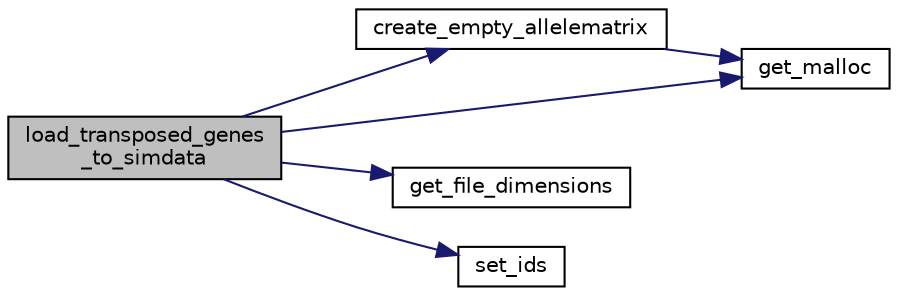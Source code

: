 digraph "load_transposed_genes_to_simdata"
{
 // LATEX_PDF_SIZE
  edge [fontname="Helvetica",fontsize="10",labelfontname="Helvetica",labelfontsize="10"];
  node [fontname="Helvetica",fontsize="10",shape=record];
  rankdir="LR";
  Node1 [label="load_transposed_genes\l_to_simdata",height=0.2,width=0.4,color="black", fillcolor="grey75", style="filled", fontcolor="black",tooltip="Populates a SimData combination with marker allele data."];
  Node1 -> Node2 [color="midnightblue",fontsize="10",style="solid",fontname="Helvetica"];
  Node2 [label="create_empty_allelematrix",height=0.2,width=0.4,color="black", fillcolor="white", style="filled",URL="$group__loaders.html#gaa7eaf69609ea4cb99cf61c9ac4e8f9fd",tooltip="Creator for an empty AlleleMatrix object of a given size."];
  Node2 -> Node3 [color="midnightblue",fontsize="10",style="solid",fontname="Helvetica"];
  Node3 [label="get_malloc",height=0.2,width=0.4,color="black", fillcolor="white", style="filled",URL="$group__supporters.html#ga08d9e7703e6779d2122baa4309fca0ab",tooltip="Replace calls to malloc direct with this function, which errors and exits with status 2 if memory all..."];
  Node1 -> Node4 [color="midnightblue",fontsize="10",style="solid",fontname="Helvetica"];
  Node4 [label="get_file_dimensions",height=0.2,width=0.4,color="black", fillcolor="white", style="filled",URL="$group__supporters.html#ga392c23248f22e9faf085198dbb1d8711",tooltip="Opens a table file and reads the number of columns and rows (including headers) separated by sep into..."];
  Node1 -> Node3 [color="midnightblue",fontsize="10",style="solid",fontname="Helvetica"];
  Node1 -> Node5 [color="midnightblue",fontsize="10",style="solid",fontname="Helvetica"];
  Node5 [label="set_ids",height=0.2,width=0.4,color="black", fillcolor="white", style="filled",URL="$group__supporters.html#ga076a7b5225f3bb1f0d7912715df393b3",tooltip="Allocate lifetime-unique ids to each genotype in the range of whole SimData indexes from_index to to_..."];
}

